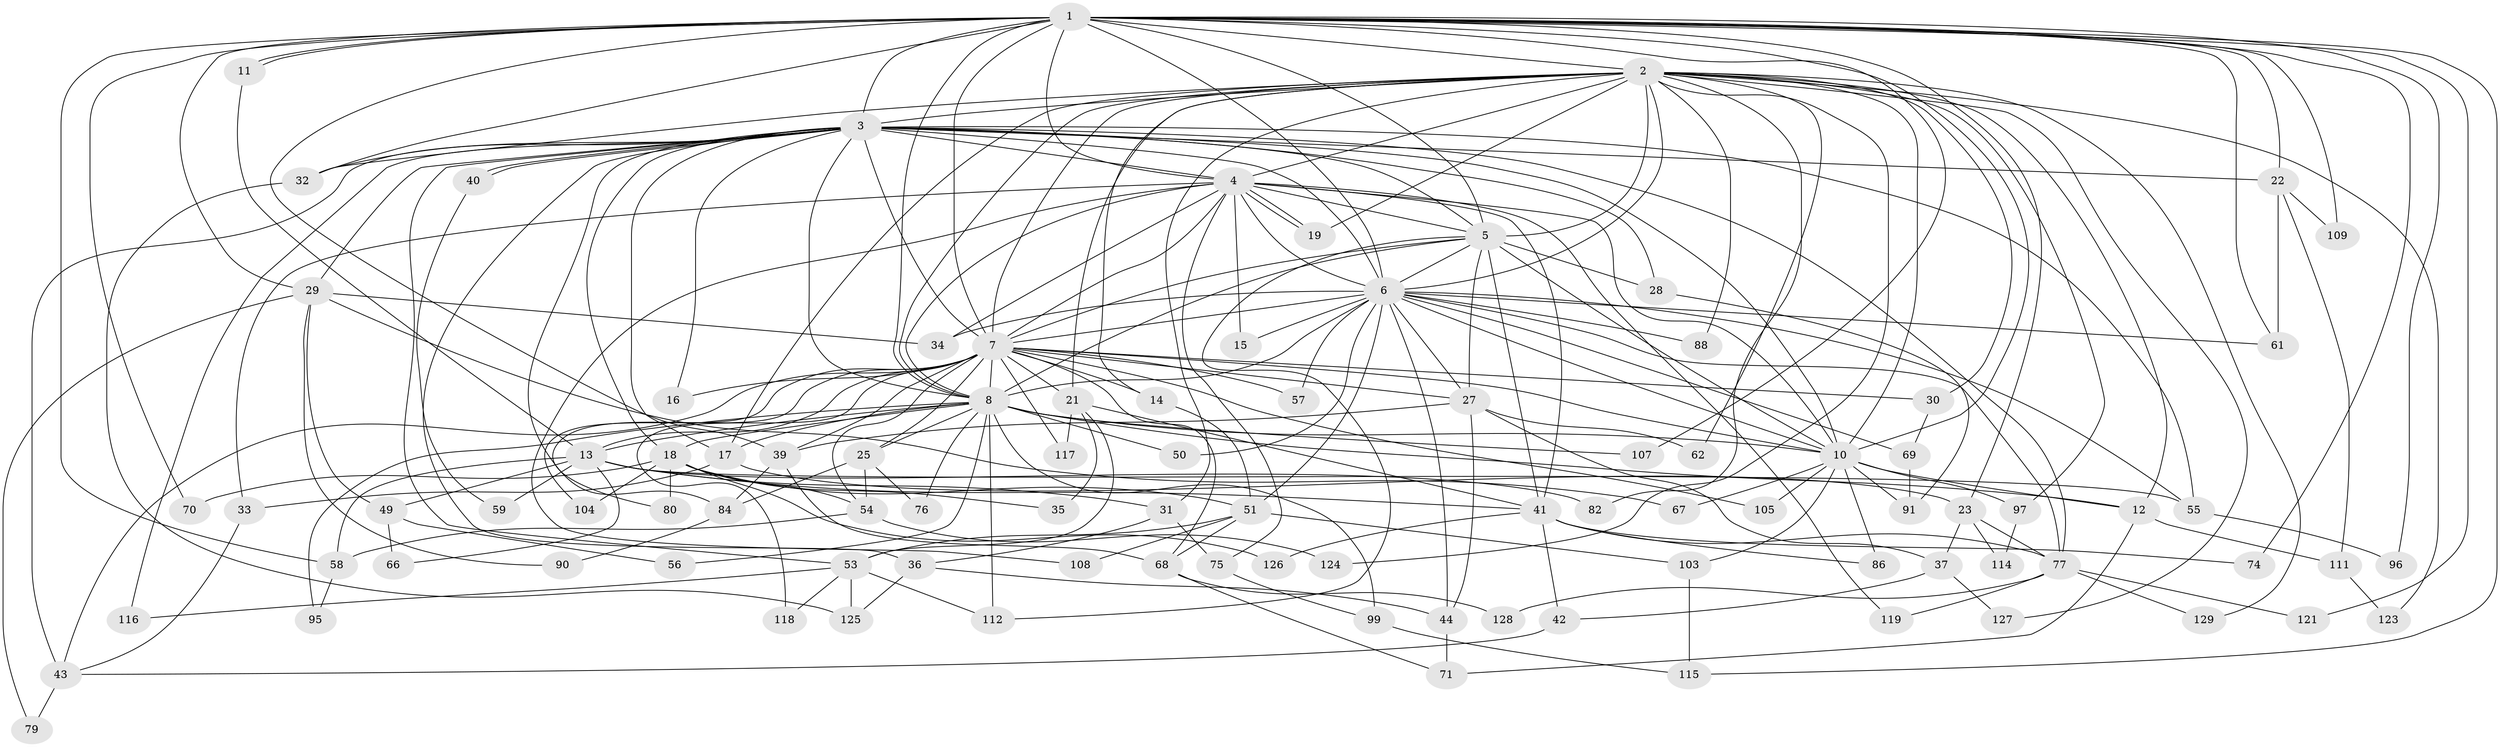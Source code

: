 // original degree distribution, {26: 0.015384615384615385, 22: 0.015384615384615385, 16: 0.015384615384615385, 18: 0.007692307692307693, 15: 0.007692307692307693, 19: 0.015384615384615385, 3: 0.2230769230769231, 4: 0.1, 11: 0.007692307692307693, 2: 0.45384615384615384, 5: 0.08461538461538462, 7: 0.046153846153846156, 6: 0.007692307692307693}
// Generated by graph-tools (version 1.1) at 2025/11/02/27/25 16:11:04]
// undirected, 95 vertices, 236 edges
graph export_dot {
graph [start="1"]
  node [color=gray90,style=filled];
  1 [super="+38"];
  2 [super="+65"];
  3 [super="+9"];
  4 [super="+47"];
  5 [super="+48"];
  6 [super="+26"];
  7 [super="+20"];
  8 [super="+46"];
  10 [super="+52"];
  11;
  12 [super="+81"];
  13 [super="+98"];
  14;
  15;
  16;
  17 [super="+24"];
  18 [super="+64"];
  19 [super="+113"];
  21;
  22;
  23 [super="+101"];
  25 [super="+73"];
  27 [super="+78"];
  28;
  29 [super="+63"];
  30;
  31;
  32;
  33;
  34;
  35;
  36 [super="+130"];
  37;
  39 [super="+45"];
  40;
  41 [super="+72"];
  42 [super="+106"];
  43 [super="+100"];
  44 [super="+60"];
  49;
  50;
  51;
  53 [super="+102"];
  54;
  55 [super="+89"];
  56;
  57;
  58 [super="+85"];
  59;
  61 [super="+110"];
  62;
  66;
  67;
  68 [super="+83"];
  69;
  70;
  71 [super="+92"];
  74;
  75;
  76;
  77 [super="+94"];
  79;
  80;
  82;
  84 [super="+87"];
  86;
  88;
  90;
  91 [super="+93"];
  95;
  96;
  97;
  99;
  103;
  104;
  105;
  107;
  108;
  109;
  111;
  112 [super="+120"];
  114;
  115 [super="+122"];
  116;
  117;
  118;
  119;
  121;
  123;
  124;
  125;
  126;
  127;
  128;
  129;
  1 -- 2 [weight=2];
  1 -- 3 [weight=2];
  1 -- 4;
  1 -- 5;
  1 -- 6;
  1 -- 7 [weight=2];
  1 -- 8;
  1 -- 10;
  1 -- 11;
  1 -- 11;
  1 -- 22;
  1 -- 23;
  1 -- 29;
  1 -- 32;
  1 -- 39;
  1 -- 61;
  1 -- 70;
  1 -- 74;
  1 -- 96;
  1 -- 107;
  1 -- 109;
  1 -- 121;
  1 -- 58;
  1 -- 115;
  2 -- 3 [weight=2];
  2 -- 4;
  2 -- 5 [weight=2];
  2 -- 6;
  2 -- 7;
  2 -- 8;
  2 -- 10;
  2 -- 12;
  2 -- 14;
  2 -- 17;
  2 -- 21;
  2 -- 30;
  2 -- 31;
  2 -- 62;
  2 -- 82;
  2 -- 124;
  2 -- 129;
  2 -- 32;
  2 -- 97;
  2 -- 88;
  2 -- 123;
  2 -- 127;
  2 -- 19;
  3 -- 4 [weight=2];
  3 -- 5 [weight=2];
  3 -- 6 [weight=2];
  3 -- 7 [weight=2];
  3 -- 8 [weight=3];
  3 -- 10 [weight=2];
  3 -- 16;
  3 -- 22;
  3 -- 29;
  3 -- 40;
  3 -- 40;
  3 -- 77;
  3 -- 84;
  3 -- 17;
  3 -- 18;
  3 -- 28;
  3 -- 32;
  3 -- 36;
  3 -- 43;
  3 -- 116;
  3 -- 55;
  3 -- 53;
  4 -- 5;
  4 -- 6;
  4 -- 7;
  4 -- 8;
  4 -- 10;
  4 -- 15;
  4 -- 19;
  4 -- 19;
  4 -- 33;
  4 -- 34;
  4 -- 75;
  4 -- 108;
  4 -- 119;
  4 -- 41;
  5 -- 6;
  5 -- 7;
  5 -- 8;
  5 -- 10 [weight=2];
  5 -- 27;
  5 -- 28;
  5 -- 112;
  5 -- 41;
  6 -- 7 [weight=2];
  6 -- 8;
  6 -- 10;
  6 -- 15;
  6 -- 27;
  6 -- 34;
  6 -- 50;
  6 -- 57;
  6 -- 69;
  6 -- 77;
  6 -- 88;
  6 -- 51;
  6 -- 44;
  6 -- 61;
  6 -- 55;
  7 -- 8;
  7 -- 10;
  7 -- 14;
  7 -- 16;
  7 -- 21;
  7 -- 25;
  7 -- 30;
  7 -- 39;
  7 -- 54;
  7 -- 57;
  7 -- 68;
  7 -- 80;
  7 -- 105;
  7 -- 117;
  7 -- 118;
  7 -- 13;
  7 -- 104;
  7 -- 27;
  7 -- 43;
  8 -- 10;
  8 -- 13;
  8 -- 18;
  8 -- 25;
  8 -- 50;
  8 -- 56;
  8 -- 76;
  8 -- 95;
  8 -- 99;
  8 -- 107;
  8 -- 112;
  8 -- 12;
  8 -- 17;
  10 -- 12;
  10 -- 67;
  10 -- 86;
  10 -- 97;
  10 -- 103;
  10 -- 105;
  10 -- 91;
  11 -- 13;
  12 -- 111;
  12 -- 71;
  13 -- 31;
  13 -- 41;
  13 -- 49;
  13 -- 55;
  13 -- 58;
  13 -- 59;
  13 -- 66;
  13 -- 82;
  14 -- 51;
  17 -- 23;
  17 -- 33;
  18 -- 35;
  18 -- 54;
  18 -- 80;
  18 -- 104;
  18 -- 70;
  18 -- 51;
  18 -- 126;
  21 -- 35;
  21 -- 41;
  21 -- 53;
  21 -- 117;
  22 -- 109;
  22 -- 111;
  22 -- 61;
  23 -- 37;
  23 -- 114;
  23 -- 77;
  25 -- 76;
  25 -- 84;
  25 -- 54;
  27 -- 37;
  27 -- 44;
  27 -- 62;
  27 -- 39;
  28 -- 91;
  29 -- 49;
  29 -- 79;
  29 -- 67;
  29 -- 34;
  29 -- 90;
  30 -- 69;
  31 -- 36;
  31 -- 75;
  32 -- 125;
  33 -- 43;
  36 -- 44;
  36 -- 125;
  37 -- 42;
  37 -- 127;
  39 -- 68;
  39 -- 84;
  40 -- 59;
  41 -- 42;
  41 -- 74;
  41 -- 126;
  41 -- 86;
  41 -- 77;
  42 -- 43;
  43 -- 79;
  44 -- 71;
  49 -- 56;
  49 -- 66;
  51 -- 53;
  51 -- 103;
  51 -- 108;
  51 -- 68;
  53 -- 116;
  53 -- 118;
  53 -- 125;
  53 -- 112;
  54 -- 124;
  54 -- 58;
  55 -- 96;
  58 -- 95;
  68 -- 71;
  68 -- 128;
  69 -- 91;
  75 -- 99;
  77 -- 119;
  77 -- 128;
  77 -- 129;
  77 -- 121;
  84 -- 90;
  97 -- 114;
  99 -- 115;
  103 -- 115;
  111 -- 123;
}
